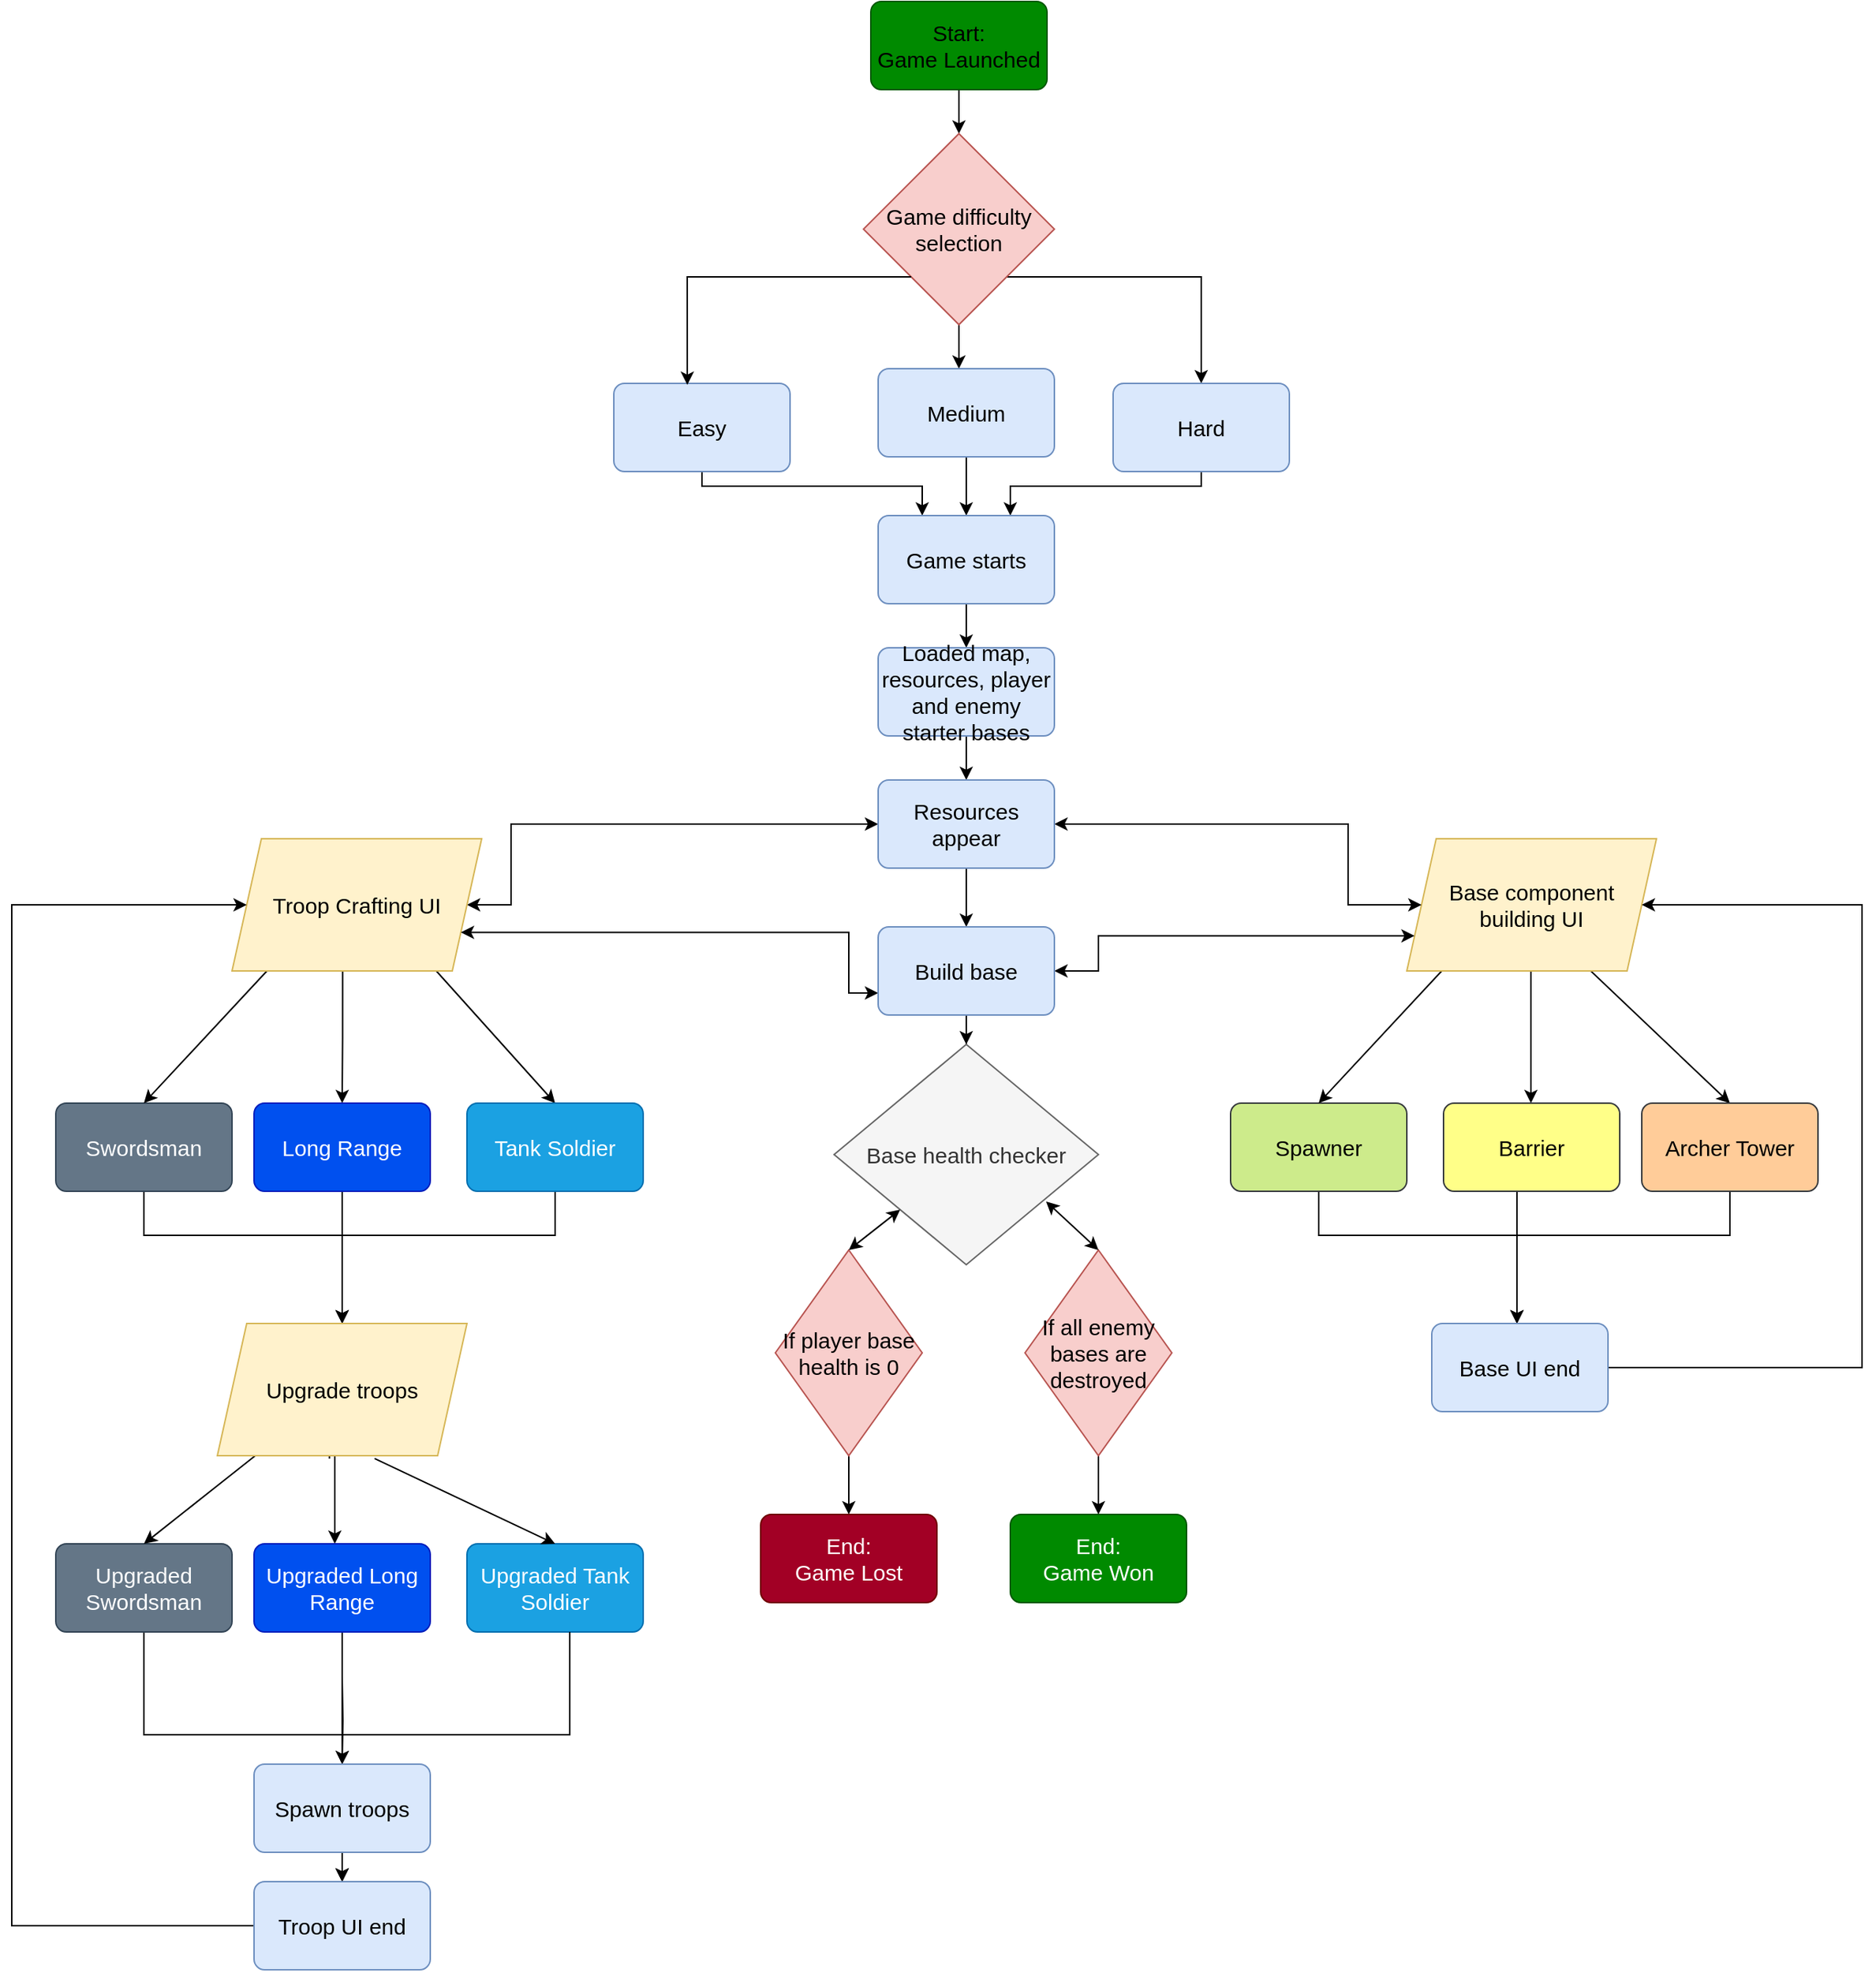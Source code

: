 <mxfile version="26.2.5">
  <diagram name="Puslapis-1" id="sN42AFz4P1NUUV4gKvNi">
    <mxGraphModel dx="3967" dy="1365" grid="1" gridSize="10" guides="1" tooltips="1" connect="1" arrows="1" fold="1" page="1" pageScale="1" pageWidth="827" pageHeight="1169" math="0" shadow="0">
      <root>
        <mxCell id="0" />
        <mxCell id="1" parent="0" />
        <mxCell id="zTQN3JKw1aJA6YUJsa-g-11" value="" style="edgeStyle=orthogonalEdgeStyle;rounded=0;orthogonalLoop=1;jettySize=auto;html=1;exitX=0.443;exitY=0.986;exitDx=0;exitDy=0;exitPerimeter=0;strokeWidth=1;fontSize=15;arcSize=12;" parent="1" edge="1">
          <mxGeometry relative="1" as="geometry">
            <mxPoint x="774.5" y="741.26" as="sourcePoint" />
            <mxPoint x="774.51" y="920" as="targetPoint" />
            <Array as="points">
              <mxPoint x="774.81" y="900" />
              <mxPoint x="774.81" y="900" />
            </Array>
          </mxGeometry>
        </mxCell>
        <mxCell id="zTQN3JKw1aJA6YUJsa-g-12" style="edgeStyle=orthogonalEdgeStyle;rounded=0;orthogonalLoop=1;jettySize=auto;html=1;entryX=0.5;entryY=0;entryDx=0;entryDy=0;strokeWidth=1;fontSize=15;arcSize=12;" parent="1" source="zTQN3JKw1aJA6YUJsa-g-13" edge="1">
          <mxGeometry relative="1" as="geometry">
            <Array as="points">
              <mxPoint x="630" y="1010" />
              <mxPoint x="765" y="1010" />
            </Array>
            <mxPoint x="765" y="1070" as="targetPoint" />
          </mxGeometry>
        </mxCell>
        <mxCell id="zTQN3JKw1aJA6YUJsa-g-13" value="Spawner" style="rounded=1;whiteSpace=wrap;html=1;fillColor=#cdeb8b;strokeColor=#36393d;direction=east;strokeWidth=1;fontSize=15;arcSize=12;" parent="1" vertex="1">
          <mxGeometry x="570" y="920" width="120" height="60" as="geometry" />
        </mxCell>
        <mxCell id="zTQN3JKw1aJA6YUJsa-g-14" value="" style="endArrow=classic;startArrow=none;html=1;rounded=0;startFill=0;strokeWidth=1;fontSize=15;arcSize=12;" parent="1" edge="1">
          <mxGeometry width="50" height="50" relative="1" as="geometry">
            <mxPoint x="724.018" y="819.018" as="sourcePoint" />
            <mxPoint x="630" y="920" as="targetPoint" />
          </mxGeometry>
        </mxCell>
        <mxCell id="zTQN3JKw1aJA6YUJsa-g-15" value="" style="edgeStyle=orthogonalEdgeStyle;rounded=0;orthogonalLoop=1;jettySize=auto;html=1;entryX=0.5;entryY=0;entryDx=0;entryDy=0;strokeWidth=1;fontSize=15;arcSize=12;" parent="1" source="zTQN3JKw1aJA6YUJsa-g-16" edge="1">
          <mxGeometry relative="1" as="geometry">
            <mxPoint x="765" y="1070" as="targetPoint" />
            <Array as="points">
              <mxPoint x="765" y="1030" />
              <mxPoint x="765" y="1030" />
            </Array>
          </mxGeometry>
        </mxCell>
        <mxCell id="zTQN3JKw1aJA6YUJsa-g-16" value="Barrier" style="rounded=1;whiteSpace=wrap;html=1;fillColor=#ffff88;strokeColor=#36393d;direction=east;strokeWidth=1;fontSize=15;arcSize=12;" parent="1" vertex="1">
          <mxGeometry x="715" y="920" width="120" height="60" as="geometry" />
        </mxCell>
        <mxCell id="zTQN3JKw1aJA6YUJsa-g-17" value="" style="endArrow=classic;startArrow=none;html=1;rounded=0;startFill=0;entryX=0.5;entryY=0;entryDx=0;entryDy=0;exitX=0.805;exitY=0.972;exitDx=0;exitDy=0;exitPerimeter=0;strokeWidth=1;fontSize=15;arcSize=12;" parent="1" source="zTQN3JKw1aJA6YUJsa-g-29" target="zTQN3JKw1aJA6YUJsa-g-19" edge="1">
          <mxGeometry width="50" height="50" relative="1" as="geometry">
            <mxPoint x="807.5" y="817.5" as="sourcePoint" />
            <mxPoint x="914" y="911" as="targetPoint" />
          </mxGeometry>
        </mxCell>
        <mxCell id="zTQN3JKw1aJA6YUJsa-g-18" style="edgeStyle=orthogonalEdgeStyle;rounded=0;orthogonalLoop=1;jettySize=auto;html=1;entryX=0.5;entryY=0;entryDx=0;entryDy=0;strokeWidth=1;fontSize=15;arcSize=12;" parent="1" source="zTQN3JKw1aJA6YUJsa-g-19" edge="1">
          <mxGeometry relative="1" as="geometry">
            <mxPoint x="765" y="1070" as="targetPoint" />
            <Array as="points">
              <mxPoint x="910" y="1010" />
              <mxPoint x="765" y="1010" />
            </Array>
          </mxGeometry>
        </mxCell>
        <mxCell id="zTQN3JKw1aJA6YUJsa-g-19" value="Archer Tower" style="rounded=1;whiteSpace=wrap;html=1;fillColor=#ffcc99;strokeColor=#36393d;direction=east;strokeWidth=1;fontSize=15;arcSize=12;" parent="1" vertex="1">
          <mxGeometry x="850" y="920" width="120" height="60" as="geometry" />
        </mxCell>
        <mxCell id="zTQN3JKw1aJA6YUJsa-g-29" value="Base component building UI" style="shape=parallelogram;perimeter=parallelogramPerimeter;whiteSpace=wrap;html=1;fixedSize=1;fillColor=#fff2cc;strokeColor=#d6b656;direction=west;strokeWidth=1;fontSize=15;arcSize=12;" parent="1" vertex="1">
          <mxGeometry x="690" y="740" width="170" height="90" as="geometry" />
        </mxCell>
        <mxCell id="zTQN3JKw1aJA6YUJsa-g-31" style="edgeStyle=orthogonalEdgeStyle;rounded=0;orthogonalLoop=1;jettySize=auto;html=1;entryX=0;entryY=0.5;entryDx=0;entryDy=0;strokeWidth=1;fontSize=15;arcSize=12;" parent="1" target="zTQN3JKw1aJA6YUJsa-g-29" edge="1">
          <mxGeometry relative="1" as="geometry">
            <Array as="points">
              <mxPoint x="1000" y="1100" />
              <mxPoint x="1000" y="785" />
            </Array>
            <mxPoint x="825" y="1100" as="sourcePoint" />
          </mxGeometry>
        </mxCell>
        <mxCell id="3FD4Hq7qZ9W1-yD75ijg-3" value="" style="edgeStyle=orthogonalEdgeStyle;rounded=0;orthogonalLoop=1;jettySize=auto;html=1;strokeWidth=1;fontSize=15;arcSize=12;" parent="1" source="3FD4Hq7qZ9W1-yD75ijg-1" target="3FD4Hq7qZ9W1-yD75ijg-2" edge="1">
          <mxGeometry relative="1" as="geometry" />
        </mxCell>
        <mxCell id="3FD4Hq7qZ9W1-yD75ijg-1" value="&lt;font style=&quot;color: rgb(0, 0, 0);&quot;&gt;Start:&lt;/font&gt;&lt;div&gt;&lt;font style=&quot;color: rgb(0, 0, 0);&quot;&gt;Game Launched&lt;/font&gt;&lt;/div&gt;" style="rounded=1;whiteSpace=wrap;html=1;fillColor=#008a00;strokeColor=#005700;fontColor=#ffffff;strokeWidth=1;fontSize=15;arcSize=12;" parent="1" vertex="1">
          <mxGeometry x="325" y="170" width="120" height="60" as="geometry" />
        </mxCell>
        <mxCell id="3FD4Hq7qZ9W1-yD75ijg-7" value="" style="edgeStyle=orthogonalEdgeStyle;rounded=0;orthogonalLoop=1;jettySize=auto;html=1;strokeWidth=1;fontSize=15;arcSize=12;" parent="1" source="3FD4Hq7qZ9W1-yD75ijg-2" target="3FD4Hq7qZ9W1-yD75ijg-5" edge="1">
          <mxGeometry relative="1" as="geometry">
            <Array as="points">
              <mxPoint x="385" y="410" />
              <mxPoint x="385" y="410" />
            </Array>
          </mxGeometry>
        </mxCell>
        <mxCell id="3FD4Hq7qZ9W1-yD75ijg-12" style="edgeStyle=orthogonalEdgeStyle;rounded=0;orthogonalLoop=1;jettySize=auto;html=1;exitX=1;exitY=1;exitDx=0;exitDy=0;entryX=0.5;entryY=0;entryDx=0;entryDy=0;strokeWidth=1;fontSize=15;arcSize=12;" parent="1" source="3FD4Hq7qZ9W1-yD75ijg-2" target="3FD4Hq7qZ9W1-yD75ijg-6" edge="1">
          <mxGeometry relative="1" as="geometry">
            <mxPoint x="414" y="227.5" as="sourcePoint" />
            <mxPoint x="561.5" y="300" as="targetPoint" />
          </mxGeometry>
        </mxCell>
        <mxCell id="3FD4Hq7qZ9W1-yD75ijg-2" value="Game difficulty selection" style="rhombus;whiteSpace=wrap;html=1;fillColor=#f8cecc;strokeColor=#b85450;strokeWidth=1;fontSize=15;arcSize=12;" parent="1" vertex="1">
          <mxGeometry x="320" y="260" width="130" height="130" as="geometry" />
        </mxCell>
        <mxCell id="3FD4Hq7qZ9W1-yD75ijg-21" style="edgeStyle=orthogonalEdgeStyle;rounded=0;orthogonalLoop=1;jettySize=auto;html=1;entryX=0.25;entryY=0;entryDx=0;entryDy=0;strokeWidth=1;fontSize=15;arcSize=12;exitX=0.5;exitY=1;exitDx=0;exitDy=0;" parent="1" source="3FD4Hq7qZ9W1-yD75ijg-4" target="3FD4Hq7qZ9W1-yD75ijg-16" edge="1">
          <mxGeometry relative="1" as="geometry">
            <Array as="points">
              <mxPoint x="210" y="500" />
              <mxPoint x="360" y="500" />
            </Array>
          </mxGeometry>
        </mxCell>
        <mxCell id="3FD4Hq7qZ9W1-yD75ijg-4" value="Easy" style="rounded=1;whiteSpace=wrap;html=1;fillColor=#dae8fc;strokeColor=#6c8ebf;strokeWidth=1;fontSize=15;arcSize=12;" parent="1" vertex="1">
          <mxGeometry x="150" y="430" width="120" height="60" as="geometry" />
        </mxCell>
        <mxCell id="3FD4Hq7qZ9W1-yD75ijg-22" value="" style="edgeStyle=orthogonalEdgeStyle;rounded=0;orthogonalLoop=1;jettySize=auto;html=1;strokeWidth=1;fontSize=15;arcSize=12;" parent="1" source="3FD4Hq7qZ9W1-yD75ijg-5" target="3FD4Hq7qZ9W1-yD75ijg-16" edge="1">
          <mxGeometry relative="1" as="geometry" />
        </mxCell>
        <mxCell id="3FD4Hq7qZ9W1-yD75ijg-5" value="Medium" style="rounded=1;whiteSpace=wrap;html=1;fillColor=#dae8fc;strokeColor=#6c8ebf;strokeWidth=1;fontSize=15;arcSize=12;" parent="1" vertex="1">
          <mxGeometry x="330" y="420" width="120" height="60" as="geometry" />
        </mxCell>
        <mxCell id="3FD4Hq7qZ9W1-yD75ijg-20" style="edgeStyle=orthogonalEdgeStyle;rounded=0;orthogonalLoop=1;jettySize=auto;html=1;entryX=0.75;entryY=0;entryDx=0;entryDy=0;strokeWidth=1;fontSize=15;arcSize=12;exitX=0.5;exitY=1;exitDx=0;exitDy=0;" parent="1" source="3FD4Hq7qZ9W1-yD75ijg-6" target="3FD4Hq7qZ9W1-yD75ijg-16" edge="1">
          <mxGeometry relative="1" as="geometry">
            <Array as="points">
              <mxPoint x="550" y="500" />
              <mxPoint x="420" y="500" />
            </Array>
            <mxPoint x="540" y="440" as="sourcePoint" />
          </mxGeometry>
        </mxCell>
        <mxCell id="3FD4Hq7qZ9W1-yD75ijg-6" value="Hard" style="rounded=1;whiteSpace=wrap;html=1;fillColor=#dae8fc;strokeColor=#6c8ebf;strokeWidth=1;fontSize=15;arcSize=12;" parent="1" vertex="1">
          <mxGeometry x="490" y="430" width="120" height="60" as="geometry" />
        </mxCell>
        <mxCell id="3FD4Hq7qZ9W1-yD75ijg-15" style="edgeStyle=orthogonalEdgeStyle;rounded=0;orthogonalLoop=1;jettySize=auto;html=1;exitX=0;exitY=1;exitDx=0;exitDy=0;entryX=0.417;entryY=0.017;entryDx=0;entryDy=0;entryPerimeter=0;strokeWidth=1;fontSize=15;arcSize=12;" parent="1" source="3FD4Hq7qZ9W1-yD75ijg-2" target="3FD4Hq7qZ9W1-yD75ijg-4" edge="1">
          <mxGeometry relative="1" as="geometry" />
        </mxCell>
        <mxCell id="3FD4Hq7qZ9W1-yD75ijg-24" value="" style="edgeStyle=orthogonalEdgeStyle;rounded=0;orthogonalLoop=1;jettySize=auto;html=1;strokeWidth=1;fontSize=15;arcSize=12;" parent="1" source="3FD4Hq7qZ9W1-yD75ijg-16" target="3FD4Hq7qZ9W1-yD75ijg-23" edge="1">
          <mxGeometry relative="1" as="geometry" />
        </mxCell>
        <mxCell id="3FD4Hq7qZ9W1-yD75ijg-16" value="Game starts" style="rounded=1;whiteSpace=wrap;html=1;fillColor=#dae8fc;strokeColor=#6c8ebf;strokeWidth=1;fontSize=15;arcSize=12;" parent="1" vertex="1">
          <mxGeometry x="330" y="520" width="120" height="60" as="geometry" />
        </mxCell>
        <mxCell id="3FD4Hq7qZ9W1-yD75ijg-27" value="" style="edgeStyle=orthogonalEdgeStyle;rounded=0;orthogonalLoop=1;jettySize=auto;html=1;strokeWidth=1;fontSize=15;arcSize=12;" parent="1" source="3FD4Hq7qZ9W1-yD75ijg-23" target="3FD4Hq7qZ9W1-yD75ijg-26" edge="1">
          <mxGeometry relative="1" as="geometry" />
        </mxCell>
        <mxCell id="3FD4Hq7qZ9W1-yD75ijg-23" value="Loaded map, resources, player and enemy starter bases" style="rounded=1;whiteSpace=wrap;html=1;fillColor=#dae8fc;strokeColor=#6c8ebf;strokeWidth=1;fontSize=15;arcSize=12;" parent="1" vertex="1">
          <mxGeometry x="330" y="610" width="120" height="60" as="geometry" />
        </mxCell>
        <mxCell id="zTQN3JKw1aJA6YUJsa-g-4" style="edgeStyle=orthogonalEdgeStyle;rounded=0;orthogonalLoop=1;jettySize=auto;html=1;entryX=1;entryY=0.5;entryDx=0;entryDy=0;startArrow=classic;startFill=1;exitX=0;exitY=0.5;exitDx=0;exitDy=0;strokeWidth=1;fontSize=15;arcSize=12;" parent="1" source="3FD4Hq7qZ9W1-yD75ijg-26" target="zTQN3JKw1aJA6YUJsa-g-3" edge="1">
          <mxGeometry relative="1" as="geometry">
            <mxPoint x="360" y="689.957" as="sourcePoint" />
            <mxPoint x="160" y="800" as="targetPoint" />
            <Array as="points">
              <mxPoint x="80" y="730" />
              <mxPoint x="80" y="785" />
            </Array>
          </mxGeometry>
        </mxCell>
        <mxCell id="zTQN3JKw1aJA6YUJsa-g-33" style="edgeStyle=orthogonalEdgeStyle;rounded=0;orthogonalLoop=1;jettySize=auto;html=1;entryX=1;entryY=0.5;entryDx=0;entryDy=0;startArrow=classic;startFill=1;exitX=1;exitY=0.5;exitDx=0;exitDy=0;strokeWidth=1;fontSize=15;arcSize=12;" parent="1" source="3FD4Hq7qZ9W1-yD75ijg-26" target="zTQN3JKw1aJA6YUJsa-g-29" edge="1">
          <mxGeometry relative="1" as="geometry">
            <mxPoint x="270" y="690.091" as="sourcePoint" />
            <Array as="points">
              <mxPoint x="650" y="730" />
              <mxPoint x="650" y="785" />
            </Array>
          </mxGeometry>
        </mxCell>
        <mxCell id="zTQN3JKw1aJA6YUJsa-g-43" style="edgeStyle=orthogonalEdgeStyle;rounded=0;orthogonalLoop=1;jettySize=auto;html=1;strokeWidth=1;fontSize=15;arcSize=12;" parent="1" source="3FD4Hq7qZ9W1-yD75ijg-26" target="zTQN3JKw1aJA6YUJsa-g-40" edge="1">
          <mxGeometry relative="1" as="geometry" />
        </mxCell>
        <mxCell id="3FD4Hq7qZ9W1-yD75ijg-26" value="Resources appear" style="rounded=1;whiteSpace=wrap;html=1;fillColor=#dae8fc;strokeColor=#6c8ebf;strokeWidth=1;fontSize=15;arcSize=12;" parent="1" vertex="1">
          <mxGeometry x="330" y="700" width="120" height="60" as="geometry" />
        </mxCell>
        <mxCell id="3FD4Hq7qZ9W1-yD75ijg-39" value="" style="edgeStyle=orthogonalEdgeStyle;rounded=0;orthogonalLoop=1;jettySize=auto;html=1;exitX=0.443;exitY=0.986;exitDx=0;exitDy=0;exitPerimeter=0;strokeWidth=1;fontSize=15;arcSize=12;" parent="1" source="zTQN3JKw1aJA6YUJsa-g-3" target="3FD4Hq7qZ9W1-yD75ijg-38" edge="1">
          <mxGeometry relative="1" as="geometry">
            <mxPoint x="-35" y="860" as="sourcePoint" />
          </mxGeometry>
        </mxCell>
        <mxCell id="zTQN3JKw1aJA6YUJsa-g-6" style="edgeStyle=orthogonalEdgeStyle;rounded=0;orthogonalLoop=1;jettySize=auto;html=1;entryX=0.5;entryY=0;entryDx=0;entryDy=0;strokeWidth=1;fontSize=15;arcSize=12;" parent="1" source="3FD4Hq7qZ9W1-yD75ijg-35" target="zTQN3JKw1aJA6YUJsa-g-5" edge="1">
          <mxGeometry relative="1" as="geometry">
            <Array as="points">
              <mxPoint x="-170" y="1010" />
              <mxPoint x="-35" y="1010" />
            </Array>
          </mxGeometry>
        </mxCell>
        <mxCell id="3FD4Hq7qZ9W1-yD75ijg-35" value="Swordsman" style="rounded=1;whiteSpace=wrap;html=1;fillColor=#647687;strokeColor=#314354;fontColor=#ffffff;strokeWidth=1;fontSize=15;arcSize=12;" parent="1" vertex="1">
          <mxGeometry x="-230" y="920" width="120" height="60" as="geometry" />
        </mxCell>
        <mxCell id="3FD4Hq7qZ9W1-yD75ijg-37" value="" style="endArrow=classic;startArrow=none;html=1;rounded=0;startFill=0;strokeWidth=1;fontSize=15;arcSize=12;" parent="1" edge="1">
          <mxGeometry width="50" height="50" relative="1" as="geometry">
            <mxPoint x="-75.982" y="819.018" as="sourcePoint" />
            <mxPoint x="-170" y="920" as="targetPoint" />
          </mxGeometry>
        </mxCell>
        <mxCell id="3FD4Hq7qZ9W1-yD75ijg-46" value="" style="edgeStyle=orthogonalEdgeStyle;rounded=0;orthogonalLoop=1;jettySize=auto;html=1;entryX=0.5;entryY=0;entryDx=0;entryDy=0;strokeWidth=1;fontSize=15;arcSize=12;" parent="1" source="3FD4Hq7qZ9W1-yD75ijg-38" target="zTQN3JKw1aJA6YUJsa-g-5" edge="1">
          <mxGeometry relative="1" as="geometry">
            <mxPoint x="-35" y="1030" as="targetPoint" />
            <Array as="points">
              <mxPoint x="-35" y="1030" />
              <mxPoint x="-35" y="1030" />
            </Array>
          </mxGeometry>
        </mxCell>
        <mxCell id="3FD4Hq7qZ9W1-yD75ijg-38" value="Long Range" style="rounded=1;whiteSpace=wrap;html=1;fillColor=#0050ef;strokeColor=#001DBC;fontColor=#ffffff;strokeWidth=1;fontSize=15;arcSize=12;" parent="1" vertex="1">
          <mxGeometry x="-95" y="920" width="120" height="60" as="geometry" />
        </mxCell>
        <mxCell id="3FD4Hq7qZ9W1-yD75ijg-40" value="" style="endArrow=classic;startArrow=none;html=1;rounded=0;startFill=0;entryX=0.5;entryY=0;entryDx=0;entryDy=0;exitX=0.805;exitY=0.972;exitDx=0;exitDy=0;exitPerimeter=0;strokeWidth=1;fontSize=15;arcSize=12;" parent="1" source="zTQN3JKw1aJA6YUJsa-g-3" target="3FD4Hq7qZ9W1-yD75ijg-41" edge="1">
          <mxGeometry width="50" height="50" relative="1" as="geometry">
            <mxPoint x="7.5" y="817.5" as="sourcePoint" />
            <mxPoint x="114" y="911" as="targetPoint" />
          </mxGeometry>
        </mxCell>
        <mxCell id="3FD4Hq7qZ9W1-yD75ijg-47" style="edgeStyle=orthogonalEdgeStyle;rounded=0;orthogonalLoop=1;jettySize=auto;html=1;entryX=0.5;entryY=0;entryDx=0;entryDy=0;strokeWidth=1;fontSize=15;arcSize=12;" parent="1" source="3FD4Hq7qZ9W1-yD75ijg-41" target="zTQN3JKw1aJA6YUJsa-g-5" edge="1">
          <mxGeometry relative="1" as="geometry">
            <mxPoint x="-35" y="1030" as="targetPoint" />
            <Array as="points">
              <mxPoint x="110" y="1010" />
              <mxPoint x="-35" y="1010" />
            </Array>
          </mxGeometry>
        </mxCell>
        <mxCell id="3FD4Hq7qZ9W1-yD75ijg-41" value="Tank Soldier" style="rounded=1;whiteSpace=wrap;html=1;fillColor=#1ba1e2;strokeColor=#006EAF;fontColor=#ffffff;strokeWidth=1;fontSize=15;arcSize=12;" parent="1" vertex="1">
          <mxGeometry x="50" y="920" width="120" height="60" as="geometry" />
        </mxCell>
        <mxCell id="3FD4Hq7qZ9W1-yD75ijg-55" value="" style="edgeStyle=orthogonalEdgeStyle;rounded=0;orthogonalLoop=1;jettySize=auto;html=1;exitX=0.449;exitY=1.022;exitDx=0;exitDy=0;exitPerimeter=0;strokeWidth=1;fontSize=15;arcSize=12;" parent="1" source="zTQN3JKw1aJA6YUJsa-g-5" target="3FD4Hq7qZ9W1-yD75ijg-51" edge="1">
          <mxGeometry relative="1" as="geometry">
            <mxPoint x="-35" y="1200" as="sourcePoint" />
            <Array as="points">
              <mxPoint x="-40" y="1131" />
            </Array>
          </mxGeometry>
        </mxCell>
        <mxCell id="zTQN3JKw1aJA6YUJsa-g-9" style="edgeStyle=orthogonalEdgeStyle;rounded=0;orthogonalLoop=1;jettySize=auto;html=1;entryX=0.5;entryY=0;entryDx=0;entryDy=0;strokeWidth=1;fontSize=15;arcSize=12;" parent="1" source="3FD4Hq7qZ9W1-yD75ijg-49" target="zTQN3JKw1aJA6YUJsa-g-7" edge="1">
          <mxGeometry relative="1" as="geometry">
            <Array as="points">
              <mxPoint x="-170" y="1350" />
              <mxPoint x="-35" y="1350" />
            </Array>
          </mxGeometry>
        </mxCell>
        <mxCell id="3FD4Hq7qZ9W1-yD75ijg-49" value="Upgraded Swordsman" style="rounded=1;whiteSpace=wrap;html=1;fillColor=#647687;strokeColor=#314354;fontColor=#ffffff;strokeWidth=1;fontSize=15;arcSize=12;" parent="1" vertex="1">
          <mxGeometry x="-230" y="1220" width="120" height="60" as="geometry" />
        </mxCell>
        <mxCell id="3FD4Hq7qZ9W1-yD75ijg-50" value="" style="edgeStyle=orthogonalEdgeStyle;rounded=0;orthogonalLoop=1;jettySize=auto;html=1;entryX=0.5;entryY=0;entryDx=0;entryDy=0;strokeWidth=1;fontSize=15;arcSize=12;" parent="1" source="3FD4Hq7qZ9W1-yD75ijg-51" target="zTQN3JKw1aJA6YUJsa-g-7" edge="1">
          <mxGeometry relative="1" as="geometry">
            <mxPoint x="-35" y="1360" as="targetPoint" />
          </mxGeometry>
        </mxCell>
        <mxCell id="3FD4Hq7qZ9W1-yD75ijg-51" value="Upgraded Long Range" style="rounded=1;whiteSpace=wrap;html=1;fillColor=#0050ef;strokeColor=#001DBC;fontColor=#ffffff;strokeWidth=1;fontSize=15;arcSize=12;" parent="1" vertex="1">
          <mxGeometry x="-95" y="1220" width="120" height="60" as="geometry" />
        </mxCell>
        <mxCell id="zTQN3JKw1aJA6YUJsa-g-10" style="edgeStyle=orthogonalEdgeStyle;rounded=0;orthogonalLoop=1;jettySize=auto;html=1;entryX=0.5;entryY=0;entryDx=0;entryDy=0;strokeWidth=1;fontSize=15;arcSize=12;" parent="1" source="zTQN3JKw1aJA6YUJsa-g-37" target="zTQN3JKw1aJA6YUJsa-g-7" edge="1">
          <mxGeometry relative="1" as="geometry">
            <Array as="points">
              <mxPoint x="-35" y="1380" />
              <mxPoint x="-35" y="1380" />
            </Array>
          </mxGeometry>
        </mxCell>
        <mxCell id="3FD4Hq7qZ9W1-yD75ijg-53" value="&lt;div&gt;Upgraded Tank Soldier&lt;/div&gt;" style="rounded=1;whiteSpace=wrap;html=1;fillColor=#1ba1e2;strokeColor=#006EAF;fontColor=#ffffff;strokeWidth=1;fontSize=15;arcSize=12;" parent="1" vertex="1">
          <mxGeometry x="50" y="1220" width="120" height="60" as="geometry" />
        </mxCell>
        <mxCell id="zTQN3JKw1aJA6YUJsa-g-1" value="" style="endArrow=classic;startArrow=none;html=1;rounded=0;startFill=0;exitX=0.63;exitY=1.022;exitDx=0;exitDy=0;entryX=0.5;entryY=0;entryDx=0;entryDy=0;exitPerimeter=0;strokeWidth=1;fontSize=15;arcSize=12;" parent="1" source="zTQN3JKw1aJA6YUJsa-g-5" target="3FD4Hq7qZ9W1-yD75ijg-53" edge="1">
          <mxGeometry width="50" height="50" relative="1" as="geometry">
            <mxPoint x="7.5" y="1157.5" as="sourcePoint" />
            <mxPoint x="120" y="1250" as="targetPoint" />
          </mxGeometry>
        </mxCell>
        <mxCell id="zTQN3JKw1aJA6YUJsa-g-2" value="" style="endArrow=classic;startArrow=none;html=1;rounded=0;startFill=0;exitX=0.166;exitY=0.979;exitDx=0;exitDy=0;entryX=0.5;entryY=0;entryDx=0;entryDy=0;exitPerimeter=0;strokeWidth=1;fontSize=15;arcSize=12;" parent="1" source="zTQN3JKw1aJA6YUJsa-g-5" target="3FD4Hq7qZ9W1-yD75ijg-49" edge="1">
          <mxGeometry width="50" height="50" relative="1" as="geometry">
            <mxPoint x="-77.5" y="1157.5" as="sourcePoint" />
            <mxPoint x="-200.0" y="1250" as="targetPoint" />
          </mxGeometry>
        </mxCell>
        <mxCell id="zTQN3JKw1aJA6YUJsa-g-3" value="Troop Crafting UI" style="shape=parallelogram;perimeter=parallelogramPerimeter;whiteSpace=wrap;html=1;fixedSize=1;fillColor=#fff2cc;strokeColor=#d6b656;strokeWidth=1;fontSize=15;arcSize=12;" parent="1" vertex="1">
          <mxGeometry x="-110" y="740" width="170" height="90" as="geometry" />
        </mxCell>
        <mxCell id="zTQN3JKw1aJA6YUJsa-g-5" value="Upgrade troops" style="shape=parallelogram;perimeter=parallelogramPerimeter;whiteSpace=wrap;html=1;fixedSize=1;fillColor=#fff2cc;strokeColor=#d6b656;strokeWidth=1;fontSize=15;arcSize=12;" parent="1" vertex="1">
          <mxGeometry x="-120" y="1070" width="170" height="90" as="geometry" />
        </mxCell>
        <mxCell id="zTQN3JKw1aJA6YUJsa-g-8" style="edgeStyle=orthogonalEdgeStyle;rounded=0;orthogonalLoop=1;jettySize=auto;html=1;entryX=0;entryY=0.5;entryDx=0;entryDy=0;exitX=0;exitY=0.5;exitDx=0;exitDy=0;fontSize=15;arcSize=12;" parent="1" source="zTQN3JKw1aJA6YUJsa-g-7" target="zTQN3JKw1aJA6YUJsa-g-3" edge="1">
          <mxGeometry relative="1" as="geometry">
            <Array as="points">
              <mxPoint x="-260" y="1480" />
              <mxPoint x="-260" y="785" />
            </Array>
          </mxGeometry>
        </mxCell>
        <mxCell id="zTQN3JKw1aJA6YUJsa-g-7" value="Troop UI end" style="rounded=1;whiteSpace=wrap;html=1;fillColor=#dae8fc;strokeColor=#6c8ebf;strokeWidth=1;fontSize=15;arcSize=12;" parent="1" vertex="1">
          <mxGeometry x="-95" y="1450" width="120" height="60" as="geometry" />
        </mxCell>
        <mxCell id="zTQN3JKw1aJA6YUJsa-g-38" value="" style="edgeStyle=orthogonalEdgeStyle;rounded=0;orthogonalLoop=1;jettySize=auto;html=1;startArrow=none;startFill=0;strokeWidth=1;fontSize=15;arcSize=12;" parent="1" target="zTQN3JKw1aJA6YUJsa-g-37" edge="1">
          <mxGeometry relative="1" as="geometry">
            <mxPoint x="-35" y="1310" as="sourcePoint" />
          </mxGeometry>
        </mxCell>
        <mxCell id="zTQN3JKw1aJA6YUJsa-g-39" value="Base UI end" style="rounded=1;whiteSpace=wrap;html=1;fillColor=#dae8fc;strokeColor=#6c8ebf;strokeWidth=1;fontSize=15;arcSize=12;" parent="1" vertex="1">
          <mxGeometry x="707" y="1070" width="120" height="60" as="geometry" />
        </mxCell>
        <mxCell id="zTQN3JKw1aJA6YUJsa-g-41" style="edgeStyle=orthogonalEdgeStyle;rounded=0;orthogonalLoop=1;jettySize=auto;html=1;entryX=1;entryY=0.25;entryDx=0;entryDy=0;startArrow=classic;startFill=1;exitX=1;exitY=0.5;exitDx=0;exitDy=0;strokeWidth=1;fontSize=15;arcSize=12;" parent="1" source="zTQN3JKw1aJA6YUJsa-g-40" target="zTQN3JKw1aJA6YUJsa-g-29" edge="1">
          <mxGeometry relative="1" as="geometry">
            <Array as="points">
              <mxPoint x="480" y="830" />
              <mxPoint x="480" y="806" />
            </Array>
          </mxGeometry>
        </mxCell>
        <mxCell id="zTQN3JKw1aJA6YUJsa-g-42" style="edgeStyle=orthogonalEdgeStyle;rounded=0;orthogonalLoop=1;jettySize=auto;html=1;entryX=1;entryY=0.75;entryDx=0;entryDy=0;startArrow=classic;startFill=1;exitX=0;exitY=0.75;exitDx=0;exitDy=0;strokeWidth=1;fontSize=15;arcSize=12;" parent="1" source="zTQN3JKw1aJA6YUJsa-g-40" target="zTQN3JKw1aJA6YUJsa-g-3" edge="1">
          <mxGeometry relative="1" as="geometry">
            <Array as="points">
              <mxPoint x="310" y="845" />
              <mxPoint x="310" y="804" />
            </Array>
          </mxGeometry>
        </mxCell>
        <mxCell id="zTQN3JKw1aJA6YUJsa-g-45" value="" style="edgeStyle=orthogonalEdgeStyle;rounded=0;orthogonalLoop=1;jettySize=auto;html=1;strokeWidth=1;fontSize=15;arcSize=12;" parent="1" source="zTQN3JKw1aJA6YUJsa-g-40" target="zTQN3JKw1aJA6YUJsa-g-44" edge="1">
          <mxGeometry relative="1" as="geometry" />
        </mxCell>
        <mxCell id="zTQN3JKw1aJA6YUJsa-g-40" value="Build base" style="rounded=1;whiteSpace=wrap;html=1;fillColor=#dae8fc;strokeColor=#6c8ebf;strokeWidth=1;fontSize=15;arcSize=12;" parent="1" vertex="1">
          <mxGeometry x="330" y="800" width="120" height="60" as="geometry" />
        </mxCell>
        <mxCell id="zTQN3JKw1aJA6YUJsa-g-44" value="Base health checker" style="rhombus;whiteSpace=wrap;html=1;fillColor=#f5f5f5;strokeColor=#666666;fontColor=#333333;strokeWidth=1;fontSize=15;arcSize=12;" parent="1" vertex="1">
          <mxGeometry x="300" y="880" width="180" height="150" as="geometry" />
        </mxCell>
        <mxCell id="zTQN3JKw1aJA6YUJsa-g-55" value="" style="edgeStyle=orthogonalEdgeStyle;rounded=0;orthogonalLoop=1;jettySize=auto;html=1;strokeWidth=1;fontSize=15;arcSize=12;" parent="1" source="zTQN3JKw1aJA6YUJsa-g-51" target="zTQN3JKw1aJA6YUJsa-g-54" edge="1">
          <mxGeometry relative="1" as="geometry" />
        </mxCell>
        <mxCell id="zTQN3JKw1aJA6YUJsa-g-51" value="If player base health is 0" style="rhombus;whiteSpace=wrap;html=1;fillColor=#f8cecc;strokeColor=#b85450;strokeWidth=1;fontSize=15;arcSize=12;" parent="1" vertex="1">
          <mxGeometry x="260" y="1020" width="100" height="140" as="geometry" />
        </mxCell>
        <mxCell id="zTQN3JKw1aJA6YUJsa-g-53" value="" style="endArrow=classic;startArrow=classic;html=1;rounded=0;entryX=0;entryY=1;entryDx=0;entryDy=0;exitX=0.5;exitY=0;exitDx=0;exitDy=0;strokeWidth=1;fontSize=15;arcSize=12;" parent="1" source="zTQN3JKw1aJA6YUJsa-g-51" target="zTQN3JKw1aJA6YUJsa-g-44" edge="1">
          <mxGeometry width="50" height="50" relative="1" as="geometry">
            <mxPoint x="320" y="1060" as="sourcePoint" />
            <mxPoint x="370" y="1010" as="targetPoint" />
          </mxGeometry>
        </mxCell>
        <mxCell id="zTQN3JKw1aJA6YUJsa-g-54" value="End:&lt;div&gt;Game Lost&lt;/div&gt;" style="rounded=1;whiteSpace=wrap;html=1;fillColor=#a20025;fontColor=#ffffff;strokeColor=#6F0000;strokeWidth=1;fontSize=15;arcSize=12;" parent="1" vertex="1">
          <mxGeometry x="250" y="1200" width="120" height="60" as="geometry" />
        </mxCell>
        <mxCell id="zTQN3JKw1aJA6YUJsa-g-59" value="" style="edgeStyle=orthogonalEdgeStyle;rounded=0;orthogonalLoop=1;jettySize=auto;html=1;strokeWidth=1;fontSize=15;arcSize=12;" parent="1" source="zTQN3JKw1aJA6YUJsa-g-56" target="zTQN3JKw1aJA6YUJsa-g-58" edge="1">
          <mxGeometry relative="1" as="geometry" />
        </mxCell>
        <mxCell id="zTQN3JKw1aJA6YUJsa-g-56" value="If all enemy bases are destroyed" style="rhombus;whiteSpace=wrap;html=1;fillColor=#f8cecc;strokeColor=#b85450;strokeWidth=1;fontSize=15;arcSize=12;" parent="1" vertex="1">
          <mxGeometry x="430" y="1020" width="100" height="140" as="geometry" />
        </mxCell>
        <mxCell id="zTQN3JKw1aJA6YUJsa-g-57" value="" style="endArrow=classic;startArrow=classic;html=1;rounded=0;entryX=0.5;entryY=0;entryDx=0;entryDy=0;exitX=0.802;exitY=0.713;exitDx=0;exitDy=0;exitPerimeter=0;strokeWidth=1;fontSize=15;arcSize=12;" parent="1" source="zTQN3JKw1aJA6YUJsa-g-44" target="zTQN3JKw1aJA6YUJsa-g-56" edge="1">
          <mxGeometry width="50" height="50" relative="1" as="geometry">
            <mxPoint x="460" y="1000" as="sourcePoint" />
            <mxPoint x="510" y="1050" as="targetPoint" />
          </mxGeometry>
        </mxCell>
        <mxCell id="zTQN3JKw1aJA6YUJsa-g-58" value="End:&lt;div&gt;Game Won&lt;/div&gt;" style="rounded=1;whiteSpace=wrap;html=1;fillColor=#008a00;fontColor=#ffffff;strokeColor=#005700;strokeWidth=1;fontSize=15;arcSize=12;" parent="1" vertex="1">
          <mxGeometry x="420" y="1200" width="120" height="60" as="geometry" />
        </mxCell>
        <mxCell id="VV1UPDxizB2_N0gYui_o-1" value="" style="edgeStyle=orthogonalEdgeStyle;rounded=0;orthogonalLoop=1;jettySize=auto;html=1;entryX=0.5;entryY=0;entryDx=0;entryDy=0;strokeWidth=1;fontSize=15;arcSize=12;" parent="1" source="3FD4Hq7qZ9W1-yD75ijg-53" target="zTQN3JKw1aJA6YUJsa-g-37" edge="1">
          <mxGeometry relative="1" as="geometry">
            <Array as="points">
              <mxPoint x="120" y="1350" />
              <mxPoint x="-35" y="1350" />
            </Array>
            <mxPoint x="110" y="1280" as="sourcePoint" />
            <mxPoint x="-35" y="1470" as="targetPoint" />
          </mxGeometry>
        </mxCell>
        <mxCell id="zTQN3JKw1aJA6YUJsa-g-37" value="Spawn troops" style="rounded=1;whiteSpace=wrap;html=1;fillColor=#dae8fc;strokeColor=#6c8ebf;strokeWidth=1;fontSize=15;arcSize=12;" parent="1" vertex="1">
          <mxGeometry x="-95" y="1370" width="120" height="60" as="geometry" />
        </mxCell>
      </root>
    </mxGraphModel>
  </diagram>
</mxfile>
